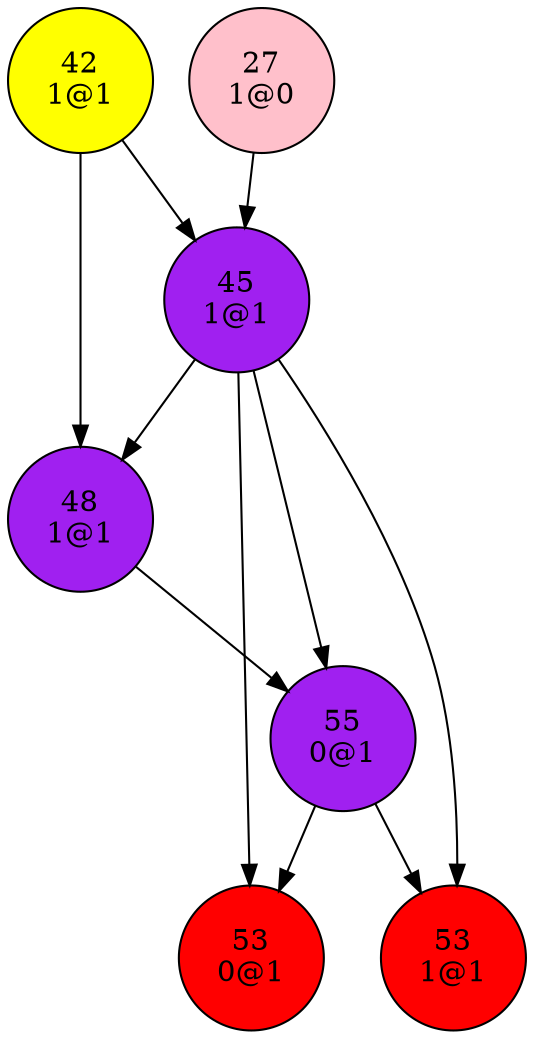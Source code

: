 digraph {
"27
1@0"->"45
1@1";
"42
1@1"->"45
1@1";
"42
1@1"->"48
1@1";
"45
1@1"->"48
1@1";
"45
1@1"->"53
0@1";
"45
1@1"->"53
1@1";
"45
1@1"->"55
0@1";
"48
1@1"->"55
0@1";
"53
0@1";
"53
1@1";
"55
0@1"->"53
0@1";
"55
0@1"->"53
1@1";
"27
1@0"[shape=circle, style=filled, fillcolor=pink];
"42
1@1"[shape=circle, style=filled, fillcolor=yellow];
"45
1@1"[shape=circle, style=filled, fillcolor=purple];
"48
1@1"[shape=circle, style=filled, fillcolor=purple];
"53
0@1"[shape=circle, style=filled, fillcolor=red];
"53
1@1"[shape=circle, style=filled, fillcolor=red];
"55
0@1"[shape=circle, style=filled, fillcolor=purple];
}